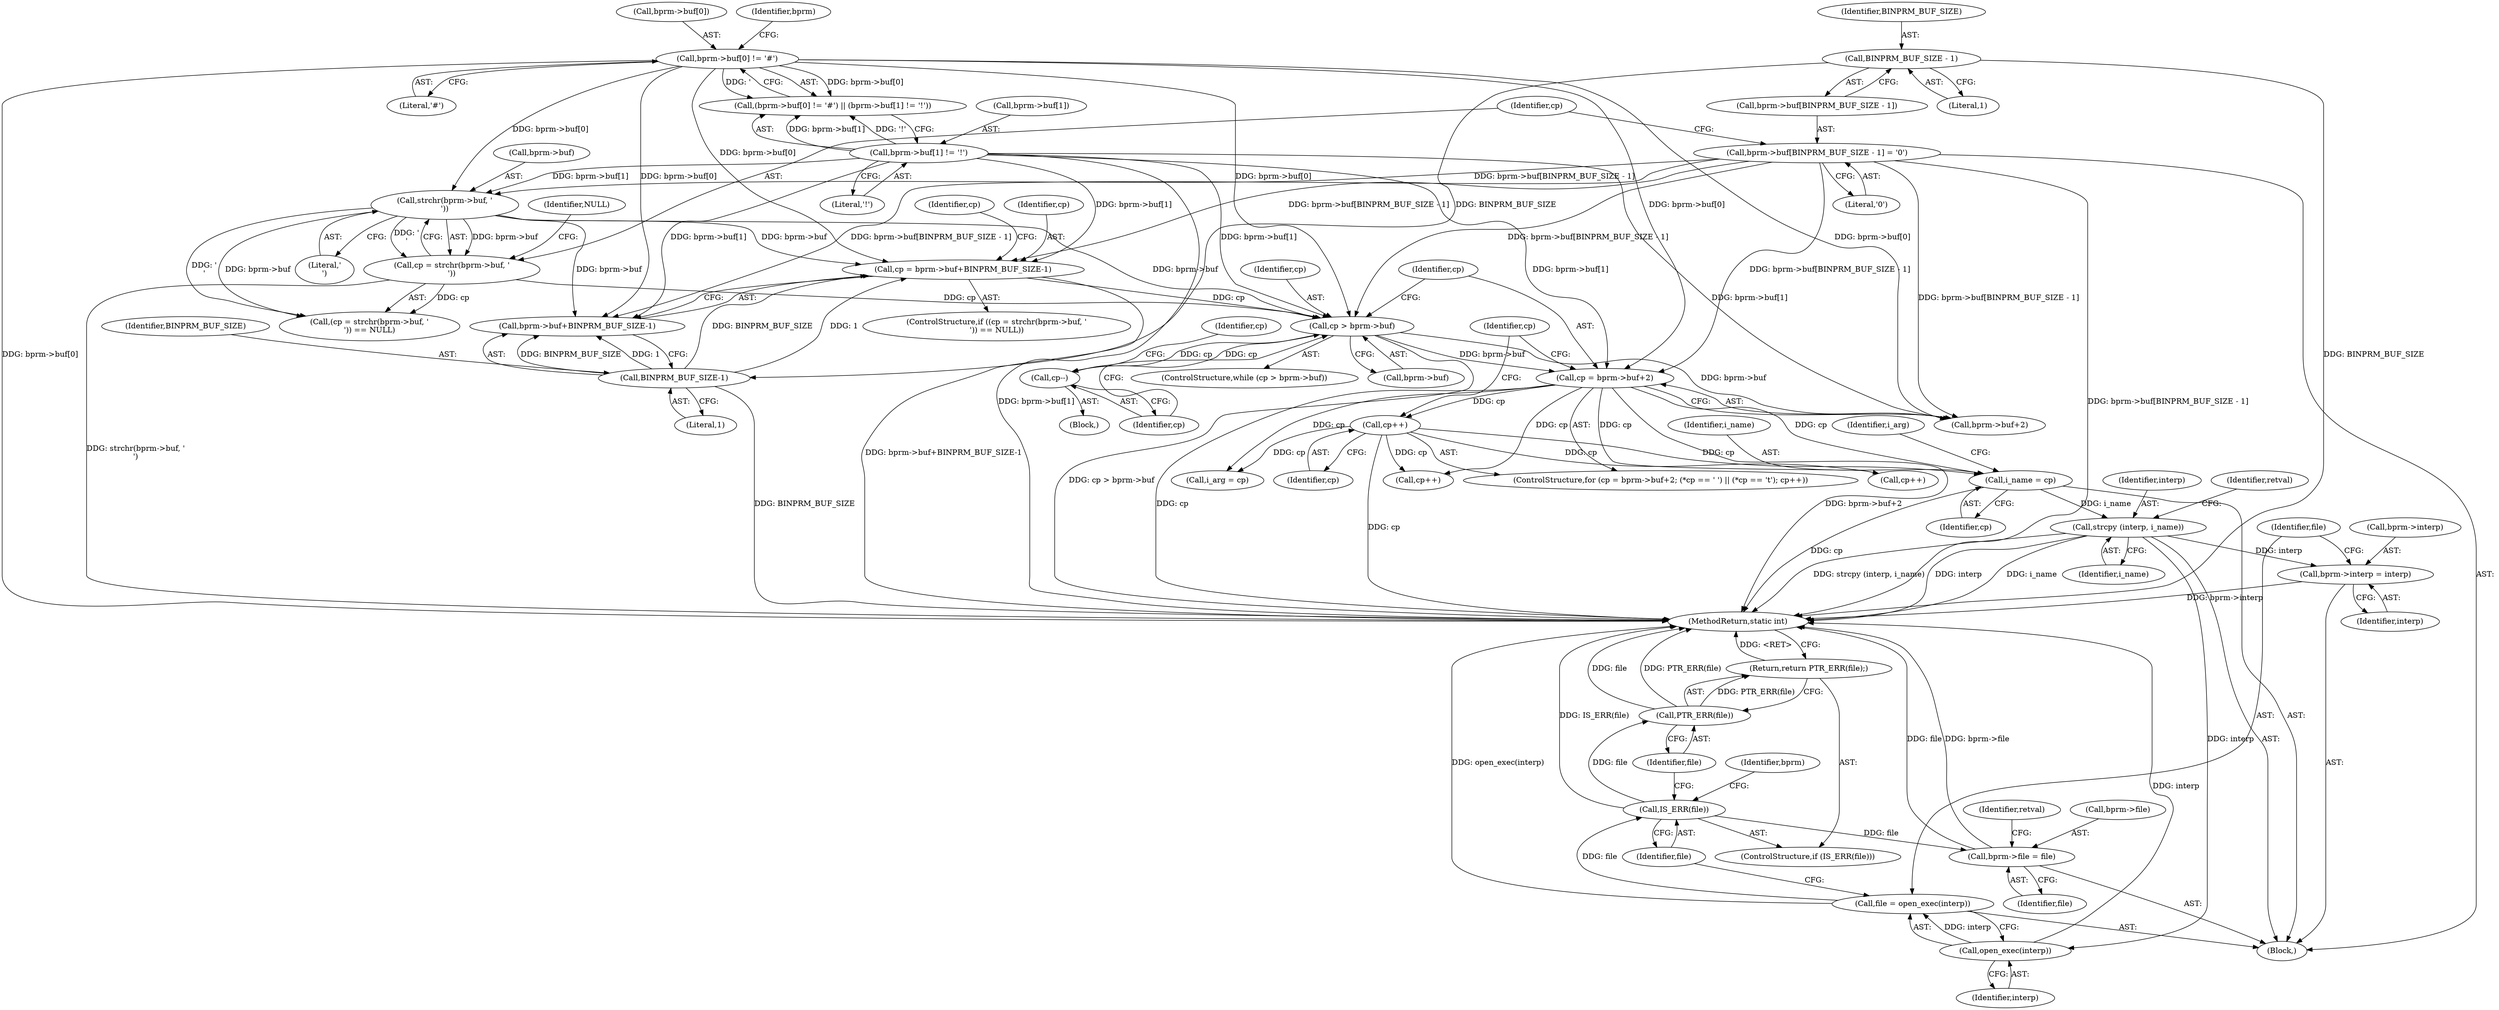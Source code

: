 digraph "0_linux_b66c5984017533316fd1951770302649baf1aa33_0@API" {
"1000272" [label="(Call,strcpy (interp, i_name))"];
"1000230" [label="(Call,i_name = cp)"];
"1000220" [label="(Call,cp++)"];
"1000204" [label="(Call,cp = bprm->buf+2)"];
"1000116" [label="(Call,bprm->buf[0] != '#')"];
"1000179" [label="(Call,cp > bprm->buf)"];
"1000185" [label="(Call,cp--)"];
"1000165" [label="(Call,cp = bprm->buf+BINPRM_BUF_SIZE-1)"];
"1000159" [label="(Call,strchr(bprm->buf, '\n'))"];
"1000146" [label="(Call,bprm->buf[BINPRM_BUF_SIZE - 1] = '\0')"];
"1000123" [label="(Call,bprm->buf[1] != '!')"];
"1000171" [label="(Call,BINPRM_BUF_SIZE-1)"];
"1000151" [label="(Call,BINPRM_BUF_SIZE - 1)"];
"1000157" [label="(Call,cp = strchr(bprm->buf, '\n'))"];
"1000337" [label="(Call,bprm->interp = interp)"];
"1000344" [label="(Call,open_exec(interp))"];
"1000342" [label="(Call,file = open_exec(interp))"];
"1000347" [label="(Call,IS_ERR(file))"];
"1000350" [label="(Call,PTR_ERR(file))"];
"1000349" [label="(Return,return PTR_ERR(file);)"];
"1000352" [label="(Call,bprm->file = file)"];
"1000205" [label="(Identifier,cp)"];
"1000263" [label="(Call,cp++)"];
"1000122" [label="(Literal,'#')"];
"1000117" [label="(Call,bprm->buf[0])"];
"1000124" [label="(Call,bprm->buf[1])"];
"1000214" [label="(Identifier,cp)"];
"1000167" [label="(Call,bprm->buf+BINPRM_BUF_SIZE-1)"];
"1000203" [label="(ControlStructure,for (cp = bprm->buf+2; (*cp == ' ') || (*cp == '\t'); cp++))"];
"1000178" [label="(ControlStructure,while (cp > bprm->buf))"];
"1000276" [label="(Identifier,retval)"];
"1000116" [label="(Call,bprm->buf[0] != '#')"];
"1000155" [label="(ControlStructure,if ((cp = strchr(bprm->buf, '\n')) == NULL))"];
"1000354" [label="(Identifier,bprm)"];
"1000231" [label="(Identifier,i_name)"];
"1000234" [label="(Identifier,i_arg)"];
"1000146" [label="(Call,bprm->buf[BINPRM_BUF_SIZE - 1] = '\0')"];
"1000181" [label="(Call,bprm->buf)"];
"1000204" [label="(Call,cp = bprm->buf+2)"];
"1000249" [label="(Call,cp++)"];
"1000351" [label="(Identifier,file)"];
"1000356" [label="(Identifier,file)"];
"1000358" [label="(Identifier,retval)"];
"1000173" [label="(Literal,1)"];
"1000343" [label="(Identifier,file)"];
"1000186" [label="(Identifier,cp)"];
"1000337" [label="(Call,bprm->interp = interp)"];
"1000370" [label="(MethodReturn,static int)"];
"1000347" [label="(Call,IS_ERR(file))"];
"1000345" [label="(Identifier,interp)"];
"1000171" [label="(Call,BINPRM_BUF_SIZE-1)"];
"1000129" [label="(Literal,'!')"];
"1000180" [label="(Identifier,cp)"];
"1000176" [label="(Identifier,cp)"];
"1000165" [label="(Call,cp = bprm->buf+BINPRM_BUF_SIZE-1)"];
"1000115" [label="(Call,(bprm->buf[0] != '#') || (bprm->buf[1] != '!'))"];
"1000338" [label="(Call,bprm->interp)"];
"1000349" [label="(Return,return PTR_ERR(file);)"];
"1000232" [label="(Identifier,cp)"];
"1000153" [label="(Literal,1)"];
"1000341" [label="(Identifier,interp)"];
"1000184" [label="(Block,)"];
"1000156" [label="(Call,(cp = strchr(bprm->buf, '\n')) == NULL)"];
"1000352" [label="(Call,bprm->file = file)"];
"1000157" [label="(Call,cp = strchr(bprm->buf, '\n'))"];
"1000158" [label="(Identifier,cp)"];
"1000166" [label="(Identifier,cp)"];
"1000172" [label="(Identifier,BINPRM_BUF_SIZE)"];
"1000221" [label="(Identifier,cp)"];
"1000220" [label="(Call,cp++)"];
"1000230" [label="(Call,i_name = cp)"];
"1000346" [label="(ControlStructure,if (IS_ERR(file)))"];
"1000163" [label="(Literal,'\n')"];
"1000348" [label="(Identifier,file)"];
"1000159" [label="(Call,strchr(bprm->buf, '\n'))"];
"1000273" [label="(Identifier,interp)"];
"1000344" [label="(Call,open_exec(interp))"];
"1000154" [label="(Literal,'\0')"];
"1000147" [label="(Call,bprm->buf[BINPRM_BUF_SIZE - 1])"];
"1000151" [label="(Call,BINPRM_BUF_SIZE - 1)"];
"1000152" [label="(Identifier,BINPRM_BUF_SIZE)"];
"1000126" [label="(Identifier,bprm)"];
"1000342" [label="(Call,file = open_exec(interp))"];
"1000353" [label="(Call,bprm->file)"];
"1000185" [label="(Call,cp--)"];
"1000107" [label="(Block,)"];
"1000206" [label="(Call,bprm->buf+2)"];
"1000179" [label="(Call,cp > bprm->buf)"];
"1000160" [label="(Call,bprm->buf)"];
"1000269" [label="(Call,i_arg = cp)"];
"1000164" [label="(Identifier,NULL)"];
"1000350" [label="(Call,PTR_ERR(file))"];
"1000191" [label="(Identifier,cp)"];
"1000272" [label="(Call,strcpy (interp, i_name))"];
"1000123" [label="(Call,bprm->buf[1] != '!')"];
"1000274" [label="(Identifier,i_name)"];
"1000272" -> "1000107"  [label="AST: "];
"1000272" -> "1000274"  [label="CFG: "];
"1000273" -> "1000272"  [label="AST: "];
"1000274" -> "1000272"  [label="AST: "];
"1000276" -> "1000272"  [label="CFG: "];
"1000272" -> "1000370"  [label="DDG: i_name"];
"1000272" -> "1000370"  [label="DDG: interp"];
"1000272" -> "1000370"  [label="DDG: strcpy (interp, i_name)"];
"1000230" -> "1000272"  [label="DDG: i_name"];
"1000272" -> "1000337"  [label="DDG: interp"];
"1000272" -> "1000344"  [label="DDG: interp"];
"1000230" -> "1000107"  [label="AST: "];
"1000230" -> "1000232"  [label="CFG: "];
"1000231" -> "1000230"  [label="AST: "];
"1000232" -> "1000230"  [label="AST: "];
"1000234" -> "1000230"  [label="CFG: "];
"1000230" -> "1000370"  [label="DDG: cp"];
"1000220" -> "1000230"  [label="DDG: cp"];
"1000204" -> "1000230"  [label="DDG: cp"];
"1000220" -> "1000203"  [label="AST: "];
"1000220" -> "1000221"  [label="CFG: "];
"1000221" -> "1000220"  [label="AST: "];
"1000214" -> "1000220"  [label="CFG: "];
"1000220" -> "1000370"  [label="DDG: cp"];
"1000204" -> "1000220"  [label="DDG: cp"];
"1000220" -> "1000249"  [label="DDG: cp"];
"1000220" -> "1000263"  [label="DDG: cp"];
"1000220" -> "1000269"  [label="DDG: cp"];
"1000204" -> "1000203"  [label="AST: "];
"1000204" -> "1000206"  [label="CFG: "];
"1000205" -> "1000204"  [label="AST: "];
"1000206" -> "1000204"  [label="AST: "];
"1000214" -> "1000204"  [label="CFG: "];
"1000204" -> "1000370"  [label="DDG: bprm->buf+2"];
"1000204" -> "1000370"  [label="DDG: cp"];
"1000116" -> "1000204"  [label="DDG: bprm->buf[0]"];
"1000179" -> "1000204"  [label="DDG: bprm->buf"];
"1000146" -> "1000204"  [label="DDG: bprm->buf[BINPRM_BUF_SIZE - 1]"];
"1000123" -> "1000204"  [label="DDG: bprm->buf[1]"];
"1000204" -> "1000249"  [label="DDG: cp"];
"1000204" -> "1000263"  [label="DDG: cp"];
"1000204" -> "1000269"  [label="DDG: cp"];
"1000116" -> "1000115"  [label="AST: "];
"1000116" -> "1000122"  [label="CFG: "];
"1000117" -> "1000116"  [label="AST: "];
"1000122" -> "1000116"  [label="AST: "];
"1000126" -> "1000116"  [label="CFG: "];
"1000115" -> "1000116"  [label="CFG: "];
"1000116" -> "1000370"  [label="DDG: bprm->buf[0]"];
"1000116" -> "1000115"  [label="DDG: bprm->buf[0]"];
"1000116" -> "1000115"  [label="DDG: '"];
"1000116" -> "1000159"  [label="DDG: bprm->buf[0]"];
"1000116" -> "1000165"  [label="DDG: bprm->buf[0]"];
"1000116" -> "1000167"  [label="DDG: bprm->buf[0]"];
"1000116" -> "1000179"  [label="DDG: bprm->buf[0]"];
"1000116" -> "1000206"  [label="DDG: bprm->buf[0]"];
"1000179" -> "1000178"  [label="AST: "];
"1000179" -> "1000181"  [label="CFG: "];
"1000180" -> "1000179"  [label="AST: "];
"1000181" -> "1000179"  [label="AST: "];
"1000186" -> "1000179"  [label="CFG: "];
"1000205" -> "1000179"  [label="CFG: "];
"1000179" -> "1000370"  [label="DDG: cp > bprm->buf"];
"1000185" -> "1000179"  [label="DDG: cp"];
"1000165" -> "1000179"  [label="DDG: cp"];
"1000157" -> "1000179"  [label="DDG: cp"];
"1000159" -> "1000179"  [label="DDG: bprm->buf"];
"1000146" -> "1000179"  [label="DDG: bprm->buf[BINPRM_BUF_SIZE - 1]"];
"1000123" -> "1000179"  [label="DDG: bprm->buf[1]"];
"1000179" -> "1000185"  [label="DDG: cp"];
"1000179" -> "1000206"  [label="DDG: bprm->buf"];
"1000185" -> "1000184"  [label="AST: "];
"1000185" -> "1000186"  [label="CFG: "];
"1000186" -> "1000185"  [label="AST: "];
"1000191" -> "1000185"  [label="CFG: "];
"1000165" -> "1000155"  [label="AST: "];
"1000165" -> "1000167"  [label="CFG: "];
"1000166" -> "1000165"  [label="AST: "];
"1000167" -> "1000165"  [label="AST: "];
"1000176" -> "1000165"  [label="CFG: "];
"1000165" -> "1000370"  [label="DDG: bprm->buf+BINPRM_BUF_SIZE-1"];
"1000159" -> "1000165"  [label="DDG: bprm->buf"];
"1000146" -> "1000165"  [label="DDG: bprm->buf[BINPRM_BUF_SIZE - 1]"];
"1000123" -> "1000165"  [label="DDG: bprm->buf[1]"];
"1000171" -> "1000165"  [label="DDG: BINPRM_BUF_SIZE"];
"1000171" -> "1000165"  [label="DDG: 1"];
"1000159" -> "1000157"  [label="AST: "];
"1000159" -> "1000163"  [label="CFG: "];
"1000160" -> "1000159"  [label="AST: "];
"1000163" -> "1000159"  [label="AST: "];
"1000157" -> "1000159"  [label="CFG: "];
"1000159" -> "1000156"  [label="DDG: bprm->buf"];
"1000159" -> "1000156"  [label="DDG: '\n'"];
"1000159" -> "1000157"  [label="DDG: bprm->buf"];
"1000159" -> "1000157"  [label="DDG: '\n'"];
"1000146" -> "1000159"  [label="DDG: bprm->buf[BINPRM_BUF_SIZE - 1]"];
"1000123" -> "1000159"  [label="DDG: bprm->buf[1]"];
"1000159" -> "1000167"  [label="DDG: bprm->buf"];
"1000146" -> "1000107"  [label="AST: "];
"1000146" -> "1000154"  [label="CFG: "];
"1000147" -> "1000146"  [label="AST: "];
"1000154" -> "1000146"  [label="AST: "];
"1000158" -> "1000146"  [label="CFG: "];
"1000146" -> "1000370"  [label="DDG: bprm->buf[BINPRM_BUF_SIZE - 1]"];
"1000146" -> "1000167"  [label="DDG: bprm->buf[BINPRM_BUF_SIZE - 1]"];
"1000146" -> "1000206"  [label="DDG: bprm->buf[BINPRM_BUF_SIZE - 1]"];
"1000123" -> "1000115"  [label="AST: "];
"1000123" -> "1000129"  [label="CFG: "];
"1000124" -> "1000123"  [label="AST: "];
"1000129" -> "1000123"  [label="AST: "];
"1000115" -> "1000123"  [label="CFG: "];
"1000123" -> "1000370"  [label="DDG: bprm->buf[1]"];
"1000123" -> "1000115"  [label="DDG: bprm->buf[1]"];
"1000123" -> "1000115"  [label="DDG: '!'"];
"1000123" -> "1000167"  [label="DDG: bprm->buf[1]"];
"1000123" -> "1000206"  [label="DDG: bprm->buf[1]"];
"1000171" -> "1000167"  [label="AST: "];
"1000171" -> "1000173"  [label="CFG: "];
"1000172" -> "1000171"  [label="AST: "];
"1000173" -> "1000171"  [label="AST: "];
"1000167" -> "1000171"  [label="CFG: "];
"1000171" -> "1000370"  [label="DDG: BINPRM_BUF_SIZE"];
"1000171" -> "1000167"  [label="DDG: BINPRM_BUF_SIZE"];
"1000171" -> "1000167"  [label="DDG: 1"];
"1000151" -> "1000171"  [label="DDG: BINPRM_BUF_SIZE"];
"1000151" -> "1000147"  [label="AST: "];
"1000151" -> "1000153"  [label="CFG: "];
"1000152" -> "1000151"  [label="AST: "];
"1000153" -> "1000151"  [label="AST: "];
"1000147" -> "1000151"  [label="CFG: "];
"1000151" -> "1000370"  [label="DDG: BINPRM_BUF_SIZE"];
"1000157" -> "1000156"  [label="AST: "];
"1000158" -> "1000157"  [label="AST: "];
"1000164" -> "1000157"  [label="CFG: "];
"1000157" -> "1000370"  [label="DDG: strchr(bprm->buf, '\n')"];
"1000157" -> "1000156"  [label="DDG: cp"];
"1000337" -> "1000107"  [label="AST: "];
"1000337" -> "1000341"  [label="CFG: "];
"1000338" -> "1000337"  [label="AST: "];
"1000341" -> "1000337"  [label="AST: "];
"1000343" -> "1000337"  [label="CFG: "];
"1000337" -> "1000370"  [label="DDG: bprm->interp"];
"1000344" -> "1000342"  [label="AST: "];
"1000344" -> "1000345"  [label="CFG: "];
"1000345" -> "1000344"  [label="AST: "];
"1000342" -> "1000344"  [label="CFG: "];
"1000344" -> "1000370"  [label="DDG: interp"];
"1000344" -> "1000342"  [label="DDG: interp"];
"1000342" -> "1000107"  [label="AST: "];
"1000343" -> "1000342"  [label="AST: "];
"1000348" -> "1000342"  [label="CFG: "];
"1000342" -> "1000370"  [label="DDG: open_exec(interp)"];
"1000342" -> "1000347"  [label="DDG: file"];
"1000347" -> "1000346"  [label="AST: "];
"1000347" -> "1000348"  [label="CFG: "];
"1000348" -> "1000347"  [label="AST: "];
"1000351" -> "1000347"  [label="CFG: "];
"1000354" -> "1000347"  [label="CFG: "];
"1000347" -> "1000370"  [label="DDG: IS_ERR(file)"];
"1000347" -> "1000350"  [label="DDG: file"];
"1000347" -> "1000352"  [label="DDG: file"];
"1000350" -> "1000349"  [label="AST: "];
"1000350" -> "1000351"  [label="CFG: "];
"1000351" -> "1000350"  [label="AST: "];
"1000349" -> "1000350"  [label="CFG: "];
"1000350" -> "1000370"  [label="DDG: file"];
"1000350" -> "1000370"  [label="DDG: PTR_ERR(file)"];
"1000350" -> "1000349"  [label="DDG: PTR_ERR(file)"];
"1000349" -> "1000346"  [label="AST: "];
"1000370" -> "1000349"  [label="CFG: "];
"1000349" -> "1000370"  [label="DDG: <RET>"];
"1000352" -> "1000107"  [label="AST: "];
"1000352" -> "1000356"  [label="CFG: "];
"1000353" -> "1000352"  [label="AST: "];
"1000356" -> "1000352"  [label="AST: "];
"1000358" -> "1000352"  [label="CFG: "];
"1000352" -> "1000370"  [label="DDG: file"];
"1000352" -> "1000370"  [label="DDG: bprm->file"];
}
